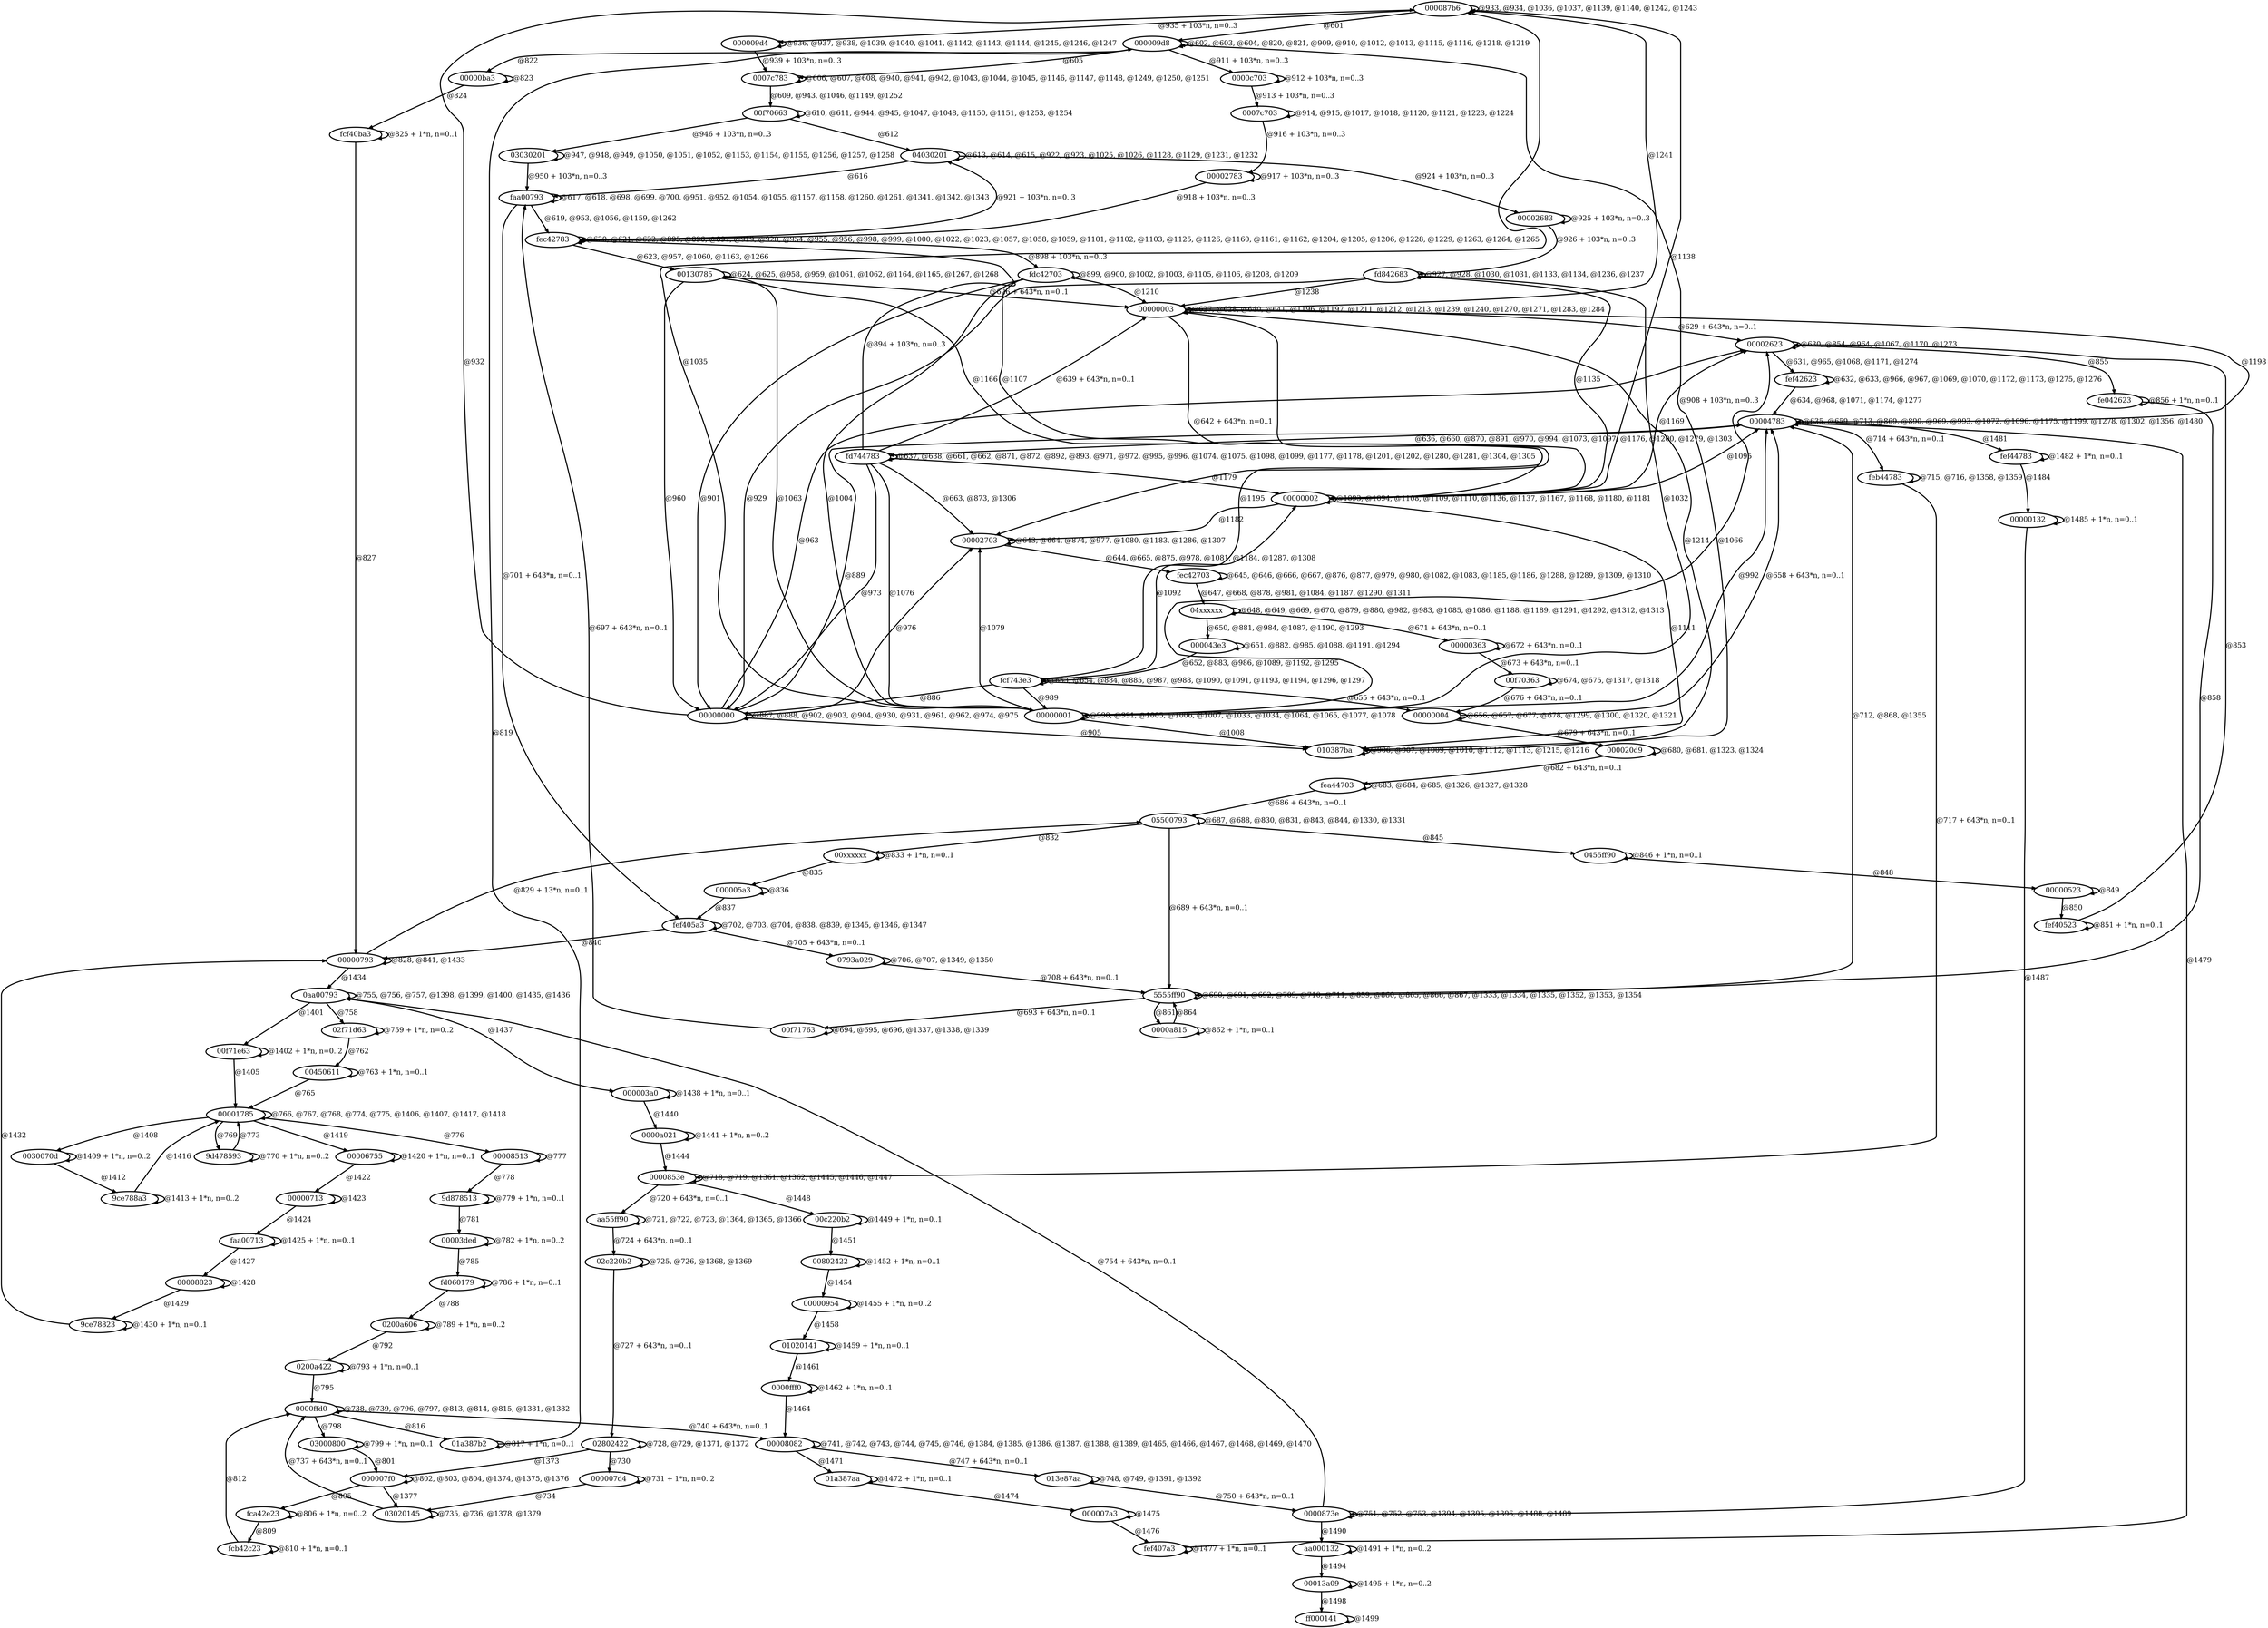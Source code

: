 digraph G {
        node [style=rounded, penwidth=3, fontsize=20, shape=oval];
        "000087b6" -> "000009d8" [label="@601", color=black,arrowsize=1,style=bold,penwidth=3,fontsize=20];
"000009d8" -> "000009d8" [label="@602, @603, @604, @820, @821, @909, @910, @1012, @1013, @1115, @1116, @1218, @1219", color=black,arrowsize=1,style=bold,penwidth=3,fontsize=20];
"000009d8" -> "0007c783" [label="@605", color=black,arrowsize=1,style=bold,penwidth=3,fontsize=20];
"0007c783" -> "0007c783" [label="@606, @607, @608, @940, @941, @942, @1043, @1044, @1045, @1146, @1147, @1148, @1249, @1250, @1251", color=black,arrowsize=1,style=bold,penwidth=3,fontsize=20];
"0007c783" -> "00f70663" [label="@609, @943, @1046, @1149, @1252", color=black,arrowsize=1,style=bold,penwidth=3,fontsize=20];
"00f70663" -> "00f70663" [label="@610, @611, @944, @945, @1047, @1048, @1150, @1151, @1253, @1254", color=black,arrowsize=1,style=bold,penwidth=3,fontsize=20];
"00f70663" -> "04030201" [label="@612", color=black,arrowsize=1,style=bold,penwidth=3,fontsize=20];
"04030201" -> "04030201" [label="@613, @614, @615, @922, @923, @1025, @1026, @1128, @1129, @1231, @1232", color=black,arrowsize=1,style=bold,penwidth=3,fontsize=20];
"04030201" -> "faa00793" [label="@616", color=black,arrowsize=1,style=bold,penwidth=3,fontsize=20];
"faa00793" -> "faa00793" [label="@617, @618, @698, @699, @700, @951, @952, @1054, @1055, @1157, @1158, @1260, @1261, @1341, @1342, @1343", color=black,arrowsize=1,style=bold,penwidth=3,fontsize=20];
"faa00793" -> "fec42783" [label="@619, @953, @1056, @1159, @1262", color=black,arrowsize=1,style=bold,penwidth=3,fontsize=20];
"fec42783" -> "fec42783" [label="@620, @621, @622, @895, @896, @897, @919, @920, @954, @955, @956, @998, @999, @1000, @1022, @1023, @1057, @1058, @1059, @1101, @1102, @1103, @1125, @1126, @1160, @1161, @1162, @1204, @1205, @1206, @1228, @1229, @1263, @1264, @1265", color=black,arrowsize=1,style=bold,penwidth=3,fontsize=20];
"fec42783" -> "00130785" [label="@623, @957, @1060, @1163, @1266", color=black,arrowsize=1,style=bold,penwidth=3,fontsize=20];
"00130785" -> "00130785" [label="@624, @625, @958, @959, @1061, @1062, @1164, @1165, @1267, @1268", color=black,arrowsize=1,style=bold,penwidth=3,fontsize=20];
"00130785" -> "00000003" [label="@626 + 643*n, n=0..1", color=black,arrowsize=1,style=bold,penwidth=3,fontsize=20];
"00000003" -> "00000003" [label="@627, @628, @640, @641, @1196, @1197, @1211, @1212, @1213, @1239, @1240, @1270, @1271, @1283, @1284", color=black,arrowsize=1,style=bold,penwidth=3,fontsize=20];
"00000003" -> "00002623" [label="@629 + 643*n, n=0..1", color=black,arrowsize=1,style=bold,penwidth=3,fontsize=20];
"00002623" -> "00002623" [label="@630, @854, @964, @1067, @1170, @1273", color=black,arrowsize=1,style=bold,penwidth=3,fontsize=20];
"00002623" -> "fef42623" [label="@631, @965, @1068, @1171, @1274", color=black,arrowsize=1,style=bold,penwidth=3,fontsize=20];
"fef42623" -> "fef42623" [label="@632, @633, @966, @967, @1069, @1070, @1172, @1173, @1275, @1276", color=black,arrowsize=1,style=bold,penwidth=3,fontsize=20];
"fef42623" -> "00004783" [label="@634, @968, @1071, @1174, @1277", color=black,arrowsize=1,style=bold,penwidth=3,fontsize=20];
"00004783" -> "00004783" [label="@635, @659, @713, @869, @890, @969, @993, @1072, @1096, @1175, @1199, @1278, @1302, @1356, @1480", color=black,arrowsize=1,style=bold,penwidth=3,fontsize=20];
"00004783" -> "fd744783" [label="@636, @660, @870, @891, @970, @994, @1073, @1097, @1176, @1200, @1279, @1303", color=black,arrowsize=1,style=bold,penwidth=3,fontsize=20];
"fd744783" -> "fd744783" [label="@637, @638, @661, @662, @871, @872, @892, @893, @971, @972, @995, @996, @1074, @1075, @1098, @1099, @1177, @1178, @1201, @1202, @1280, @1281, @1304, @1305", color=black,arrowsize=1,style=bold,penwidth=3,fontsize=20];
"fd744783" -> "00000003" [label="@639 + 643*n, n=0..1", color=black,arrowsize=1,style=bold,penwidth=3,fontsize=20];
"00000003" -> "00002703" [label="@642 + 643*n, n=0..1", color=black,arrowsize=1,style=bold,penwidth=3,fontsize=20];
"00002703" -> "00002703" [label="@643, @664, @874, @977, @1080, @1183, @1286, @1307", color=black,arrowsize=1,style=bold,penwidth=3,fontsize=20];
"00002703" -> "fec42703" [label="@644, @665, @875, @978, @1081, @1184, @1287, @1308", color=black,arrowsize=1,style=bold,penwidth=3,fontsize=20];
"fec42703" -> "fec42703" [label="@645, @646, @666, @667, @876, @877, @979, @980, @1082, @1083, @1185, @1186, @1288, @1289, @1309, @1310", color=black,arrowsize=1,style=bold,penwidth=3,fontsize=20];
"fec42703" -> "04xxxxxx" [label="@647, @668, @878, @981, @1084, @1187, @1290, @1311", color=black,arrowsize=1,style=bold,penwidth=3,fontsize=20];
"04xxxxxx" -> "04xxxxxx" [label="@648, @649, @669, @670, @879, @880, @982, @983, @1085, @1086, @1188, @1189, @1291, @1292, @1312, @1313", color=black,arrowsize=1,style=bold,penwidth=3,fontsize=20];
"04xxxxxx" -> "000043e3" [label="@650, @881, @984, @1087, @1190, @1293", color=black,arrowsize=1,style=bold,penwidth=3,fontsize=20];
"000043e3" -> "000043e3" [label="@651, @882, @985, @1088, @1191, @1294", color=black,arrowsize=1,style=bold,penwidth=3,fontsize=20];
"000043e3" -> "fcf743e3" [label="@652, @883, @986, @1089, @1192, @1295", color=black,arrowsize=1,style=bold,penwidth=3,fontsize=20];
"fcf743e3" -> "fcf743e3" [label="@653, @654, @884, @885, @987, @988, @1090, @1091, @1193, @1194, @1296, @1297", color=black,arrowsize=1,style=bold,penwidth=3,fontsize=20];
"fcf743e3" -> "00000004" [label="@655 + 643*n, n=0..1", color=black,arrowsize=1,style=bold,penwidth=3,fontsize=20];
"00000004" -> "00000004" [label="@656, @657, @677, @678, @1299, @1300, @1320, @1321", color=black,arrowsize=1,style=bold,penwidth=3,fontsize=20];
"00000004" -> "00004783" [label="@658 + 643*n, n=0..1", color=black,arrowsize=1,style=bold,penwidth=3,fontsize=20];
"fd744783" -> "00002703" [label="@663, @873, @1306", color=black,arrowsize=1,style=bold,penwidth=3,fontsize=20];
"04xxxxxx" -> "00000363" [label="@671 + 643*n, n=0..1", color=black,arrowsize=1,style=bold,penwidth=3,fontsize=20];
"00000363" -> "00000363" [label="@672 + 643*n, n=0..1", color=black,arrowsize=1,style=bold,penwidth=3,fontsize=20];
"00000363" -> "00f70363" [label="@673 + 643*n, n=0..1", color=black,arrowsize=1,style=bold,penwidth=3,fontsize=20];
"00f70363" -> "00f70363" [label="@674, @675, @1317, @1318", color=black,arrowsize=1,style=bold,penwidth=3,fontsize=20];
"00f70363" -> "00000004" [label="@676 + 643*n, n=0..1", color=black,arrowsize=1,style=bold,penwidth=3,fontsize=20];
"00000004" -> "000020d9" [label="@679 + 643*n, n=0..1", color=black,arrowsize=1,style=bold,penwidth=3,fontsize=20];
"000020d9" -> "000020d9" [label="@680, @681, @1323, @1324", color=black,arrowsize=1,style=bold,penwidth=3,fontsize=20];
"000020d9" -> "fea44703" [label="@682 + 643*n, n=0..1", color=black,arrowsize=1,style=bold,penwidth=3,fontsize=20];
"fea44703" -> "fea44703" [label="@683, @684, @685, @1326, @1327, @1328", color=black,arrowsize=1,style=bold,penwidth=3,fontsize=20];
"fea44703" -> "05500793" [label="@686 + 643*n, n=0..1", color=black,arrowsize=1,style=bold,penwidth=3,fontsize=20];
"05500793" -> "05500793" [label="@687, @688, @830, @831, @843, @844, @1330, @1331", color=black,arrowsize=1,style=bold,penwidth=3,fontsize=20];
"05500793" -> "5555ff90" [label="@689 + 643*n, n=0..1", color=black,arrowsize=1,style=bold,penwidth=3,fontsize=20];
"5555ff90" -> "5555ff90" [label="@690, @691, @692, @709, @710, @711, @859, @860, @865, @866, @867, @1333, @1334, @1335, @1352, @1353, @1354", color=black,arrowsize=1,style=bold,penwidth=3,fontsize=20];
"5555ff90" -> "00f71763" [label="@693 + 643*n, n=0..1", color=black,arrowsize=1,style=bold,penwidth=3,fontsize=20];
"00f71763" -> "00f71763" [label="@694, @695, @696, @1337, @1338, @1339", color=black,arrowsize=1,style=bold,penwidth=3,fontsize=20];
"00f71763" -> "faa00793" [label="@697 + 643*n, n=0..1", color=black,arrowsize=1,style=bold,penwidth=3,fontsize=20];
"faa00793" -> "fef405a3" [label="@701 + 643*n, n=0..1", color=black,arrowsize=1,style=bold,penwidth=3,fontsize=20];
"fef405a3" -> "fef405a3" [label="@702, @703, @704, @838, @839, @1345, @1346, @1347", color=black,arrowsize=1,style=bold,penwidth=3,fontsize=20];
"fef405a3" -> "0793a029" [label="@705 + 643*n, n=0..1", color=black,arrowsize=1,style=bold,penwidth=3,fontsize=20];
"0793a029" -> "0793a029" [label="@706, @707, @1349, @1350", color=black,arrowsize=1,style=bold,penwidth=3,fontsize=20];
"0793a029" -> "5555ff90" [label="@708 + 643*n, n=0..1", color=black,arrowsize=1,style=bold,penwidth=3,fontsize=20];
"5555ff90" -> "00004783" [label="@712, @868, @1355", color=black,arrowsize=1,style=bold,penwidth=3,fontsize=20];
"00004783" -> "feb44783" [label="@714 + 643*n, n=0..1", color=black,arrowsize=1,style=bold,penwidth=3,fontsize=20];
"feb44783" -> "feb44783" [label="@715, @716, @1358, @1359", color=black,arrowsize=1,style=bold,penwidth=3,fontsize=20];
"feb44783" -> "0000853e" [label="@717 + 643*n, n=0..1", color=black,arrowsize=1,style=bold,penwidth=3,fontsize=20];
"0000853e" -> "0000853e" [label="@718, @719, @1361, @1362, @1445, @1446, @1447", color=black,arrowsize=1,style=bold,penwidth=3,fontsize=20];
"0000853e" -> "aa55ff90" [label="@720 + 643*n, n=0..1", color=black,arrowsize=1,style=bold,penwidth=3,fontsize=20];
"aa55ff90" -> "aa55ff90" [label="@721, @722, @723, @1364, @1365, @1366", color=black,arrowsize=1,style=bold,penwidth=3,fontsize=20];
"aa55ff90" -> "02c220b2" [label="@724 + 643*n, n=0..1", color=black,arrowsize=1,style=bold,penwidth=3,fontsize=20];
"02c220b2" -> "02c220b2" [label="@725, @726, @1368, @1369", color=black,arrowsize=1,style=bold,penwidth=3,fontsize=20];
"02c220b2" -> "02802422" [label="@727 + 643*n, n=0..1", color=black,arrowsize=1,style=bold,penwidth=3,fontsize=20];
"02802422" -> "02802422" [label="@728, @729, @1371, @1372", color=black,arrowsize=1,style=bold,penwidth=3,fontsize=20];
"02802422" -> "000007d4" [label="@730", color=black,arrowsize=1,style=bold,penwidth=3,fontsize=20];
"000007d4" -> "000007d4" [label="@731 + 1*n, n=0..2", color=black,arrowsize=1,style=bold,penwidth=3,fontsize=20];
"000007d4" -> "03020145" [label="@734", color=black,arrowsize=1,style=bold,penwidth=3,fontsize=20];
"03020145" -> "03020145" [label="@735, @736, @1378, @1379", color=black,arrowsize=1,style=bold,penwidth=3,fontsize=20];
"03020145" -> "0000ffd0" [label="@737 + 643*n, n=0..1", color=black,arrowsize=1,style=bold,penwidth=3,fontsize=20];
"0000ffd0" -> "0000ffd0" [label="@738, @739, @796, @797, @813, @814, @815, @1381, @1382", color=black,arrowsize=1,style=bold,penwidth=3,fontsize=20];
"0000ffd0" -> "00008082" [label="@740 + 643*n, n=0..1", color=black,arrowsize=1,style=bold,penwidth=3,fontsize=20];
"00008082" -> "00008082" [label="@741, @742, @743, @744, @745, @746, @1384, @1385, @1386, @1387, @1388, @1389, @1465, @1466, @1467, @1468, @1469, @1470", color=black,arrowsize=1,style=bold,penwidth=3,fontsize=20];
"00008082" -> "013e87aa" [label="@747 + 643*n, n=0..1", color=black,arrowsize=1,style=bold,penwidth=3,fontsize=20];
"013e87aa" -> "013e87aa" [label="@748, @749, @1391, @1392", color=black,arrowsize=1,style=bold,penwidth=3,fontsize=20];
"013e87aa" -> "0000873e" [label="@750 + 643*n, n=0..1", color=black,arrowsize=1,style=bold,penwidth=3,fontsize=20];
"0000873e" -> "0000873e" [label="@751, @752, @753, @1394, @1395, @1396, @1488, @1489", color=black,arrowsize=1,style=bold,penwidth=3,fontsize=20];
"0000873e" -> "0aa00793" [label="@754 + 643*n, n=0..1", color=black,arrowsize=1,style=bold,penwidth=3,fontsize=20];
"0aa00793" -> "0aa00793" [label="@755, @756, @757, @1398, @1399, @1400, @1435, @1436", color=black,arrowsize=1,style=bold,penwidth=3,fontsize=20];
"0aa00793" -> "02f71d63" [label="@758", color=black,arrowsize=1,style=bold,penwidth=3,fontsize=20];
"02f71d63" -> "02f71d63" [label="@759 + 1*n, n=0..2", color=black,arrowsize=1,style=bold,penwidth=3,fontsize=20];
"02f71d63" -> "00450611" [label="@762", color=black,arrowsize=1,style=bold,penwidth=3,fontsize=20];
"00450611" -> "00450611" [label="@763 + 1*n, n=0..1", color=black,arrowsize=1,style=bold,penwidth=3,fontsize=20];
"00450611" -> "00001785" [label="@765", color=black,arrowsize=1,style=bold,penwidth=3,fontsize=20];
"00001785" -> "00001785" [label="@766, @767, @768, @774, @775, @1406, @1407, @1417, @1418", color=black,arrowsize=1,style=bold,penwidth=3,fontsize=20];
"00001785" -> "9d478593" [label="@769", color=black,arrowsize=1,style=bold,penwidth=3,fontsize=20];
"9d478593" -> "9d478593" [label="@770 + 1*n, n=0..2", color=black,arrowsize=1,style=bold,penwidth=3,fontsize=20];
"9d478593" -> "00001785" [label="@773", color=black,arrowsize=1,style=bold,penwidth=3,fontsize=20];
"00001785" -> "00008513" [label="@776", color=black,arrowsize=1,style=bold,penwidth=3,fontsize=20];
"00008513" -> "00008513" [label="@777", color=black,arrowsize=1,style=bold,penwidth=3,fontsize=20];
"00008513" -> "9d878513" [label="@778", color=black,arrowsize=1,style=bold,penwidth=3,fontsize=20];
"9d878513" -> "9d878513" [label="@779 + 1*n, n=0..1", color=black,arrowsize=1,style=bold,penwidth=3,fontsize=20];
"9d878513" -> "00003ded" [label="@781", color=black,arrowsize=1,style=bold,penwidth=3,fontsize=20];
"00003ded" -> "00003ded" [label="@782 + 1*n, n=0..2", color=black,arrowsize=1,style=bold,penwidth=3,fontsize=20];
"00003ded" -> "fd060179" [label="@785", color=black,arrowsize=1,style=bold,penwidth=3,fontsize=20];
"fd060179" -> "fd060179" [label="@786 + 1*n, n=0..1", color=black,arrowsize=1,style=bold,penwidth=3,fontsize=20];
"fd060179" -> "0200a606" [label="@788", color=black,arrowsize=1,style=bold,penwidth=3,fontsize=20];
"0200a606" -> "0200a606" [label="@789 + 1*n, n=0..2", color=black,arrowsize=1,style=bold,penwidth=3,fontsize=20];
"0200a606" -> "0200a422" [label="@792", color=black,arrowsize=1,style=bold,penwidth=3,fontsize=20];
"0200a422" -> "0200a422" [label="@793 + 1*n, n=0..1", color=black,arrowsize=1,style=bold,penwidth=3,fontsize=20];
"0200a422" -> "0000ffd0" [label="@795", color=black,arrowsize=1,style=bold,penwidth=3,fontsize=20];
"0000ffd0" -> "03000800" [label="@798", color=black,arrowsize=1,style=bold,penwidth=3,fontsize=20];
"03000800" -> "03000800" [label="@799 + 1*n, n=0..1", color=black,arrowsize=1,style=bold,penwidth=3,fontsize=20];
"03000800" -> "000007f0" [label="@801", color=black,arrowsize=1,style=bold,penwidth=3,fontsize=20];
"000007f0" -> "000007f0" [label="@802, @803, @804, @1374, @1375, @1376", color=black,arrowsize=1,style=bold,penwidth=3,fontsize=20];
"000007f0" -> "fca42e23" [label="@805", color=black,arrowsize=1,style=bold,penwidth=3,fontsize=20];
"fca42e23" -> "fca42e23" [label="@806 + 1*n, n=0..2", color=black,arrowsize=1,style=bold,penwidth=3,fontsize=20];
"fca42e23" -> "fcb42c23" [label="@809", color=black,arrowsize=1,style=bold,penwidth=3,fontsize=20];
"fcb42c23" -> "fcb42c23" [label="@810 + 1*n, n=0..1", color=black,arrowsize=1,style=bold,penwidth=3,fontsize=20];
"fcb42c23" -> "0000ffd0" [label="@812", color=black,arrowsize=1,style=bold,penwidth=3,fontsize=20];
"0000ffd0" -> "01a387b2" [label="@816", color=black,arrowsize=1,style=bold,penwidth=3,fontsize=20];
"01a387b2" -> "01a387b2" [label="@817 + 1*n, n=0..1", color=black,arrowsize=1,style=bold,penwidth=3,fontsize=20];
"01a387b2" -> "000009d8" [label="@819", color=black,arrowsize=1,style=bold,penwidth=3,fontsize=20];
"000009d8" -> "00000ba3" [label="@822", color=black,arrowsize=1,style=bold,penwidth=3,fontsize=20];
"00000ba3" -> "00000ba3" [label="@823", color=black,arrowsize=1,style=bold,penwidth=3,fontsize=20];
"00000ba3" -> "fcf40ba3" [label="@824", color=black,arrowsize=1,style=bold,penwidth=3,fontsize=20];
"fcf40ba3" -> "fcf40ba3" [label="@825 + 1*n, n=0..1", color=black,arrowsize=1,style=bold,penwidth=3,fontsize=20];
"fcf40ba3" -> "00000793" [label="@827", color=black,arrowsize=1,style=bold,penwidth=3,fontsize=20];
"00000793" -> "00000793" [label="@828, @841, @1433", color=black,arrowsize=1,style=bold,penwidth=3,fontsize=20];
"00000793" -> "05500793" [label="@829 + 13*n, n=0..1", color=black,arrowsize=1,style=bold,penwidth=3,fontsize=20];
"05500793" -> "00xxxxxx" [label="@832", color=black,arrowsize=1,style=bold,penwidth=3,fontsize=20];
"00xxxxxx" -> "00xxxxxx" [label="@833 + 1*n, n=0..1", color=black,arrowsize=1,style=bold,penwidth=3,fontsize=20];
"00xxxxxx" -> "000005a3" [label="@835", color=black,arrowsize=1,style=bold,penwidth=3,fontsize=20];
"000005a3" -> "000005a3" [label="@836", color=black,arrowsize=1,style=bold,penwidth=3,fontsize=20];
"000005a3" -> "fef405a3" [label="@837", color=black,arrowsize=1,style=bold,penwidth=3,fontsize=20];
"fef405a3" -> "00000793" [label="@840", color=black,arrowsize=1,style=bold,penwidth=3,fontsize=20];
"05500793" -> "0455ff90" [label="@845", color=black,arrowsize=1,style=bold,penwidth=3,fontsize=20];
"0455ff90" -> "0455ff90" [label="@846 + 1*n, n=0..1", color=black,arrowsize=1,style=bold,penwidth=3,fontsize=20];
"0455ff90" -> "00000523" [label="@848", color=black,arrowsize=1,style=bold,penwidth=3,fontsize=20];
"00000523" -> "00000523" [label="@849", color=black,arrowsize=1,style=bold,penwidth=3,fontsize=20];
"00000523" -> "fef40523" [label="@850", color=black,arrowsize=1,style=bold,penwidth=3,fontsize=20];
"fef40523" -> "fef40523" [label="@851 + 1*n, n=0..1", color=black,arrowsize=1,style=bold,penwidth=3,fontsize=20];
"fef40523" -> "00002623" [label="@853", color=black,arrowsize=1,style=bold,penwidth=3,fontsize=20];
"00002623" -> "fe042623" [label="@855", color=black,arrowsize=1,style=bold,penwidth=3,fontsize=20];
"fe042623" -> "fe042623" [label="@856 + 1*n, n=0..1", color=black,arrowsize=1,style=bold,penwidth=3,fontsize=20];
"fe042623" -> "5555ff90" [label="@858", color=black,arrowsize=1,style=bold,penwidth=3,fontsize=20];
"5555ff90" -> "0000a815" [label="@861", color=black,arrowsize=1,style=bold,penwidth=3,fontsize=20];
"0000a815" -> "0000a815" [label="@862 + 1*n, n=0..1", color=black,arrowsize=1,style=bold,penwidth=3,fontsize=20];
"0000a815" -> "5555ff90" [label="@864", color=black,arrowsize=1,style=bold,penwidth=3,fontsize=20];
"fcf743e3" -> "00000000" [label="@886", color=black,arrowsize=1,style=bold,penwidth=3,fontsize=20];
"00000000" -> "00000000" [label="@887, @888, @902, @903, @904, @930, @931, @961, @962, @974, @975", color=black,arrowsize=1,style=bold,penwidth=3,fontsize=20];
"00000000" -> "00004783" [label="@889", color=black,arrowsize=1,style=bold,penwidth=3,fontsize=20];
"fd744783" -> "fec42783" [label="@894 + 103*n, n=0..3", color=black,arrowsize=1,style=bold,penwidth=3,fontsize=20];
"fec42783" -> "fdc42703" [label="@898 + 103*n, n=0..3", color=black,arrowsize=1,style=bold,penwidth=3,fontsize=20];
"fdc42703" -> "fdc42703" [label="@899, @900, @1002, @1003, @1105, @1106, @1208, @1209", color=black,arrowsize=1,style=bold,penwidth=3,fontsize=20];
"fdc42703" -> "00000000" [label="@901", color=black,arrowsize=1,style=bold,penwidth=3,fontsize=20];
"00000000" -> "010387ba" [label="@905", color=black,arrowsize=1,style=bold,penwidth=3,fontsize=20];
"010387ba" -> "010387ba" [label="@906, @907, @1009, @1010, @1112, @1113, @1215, @1216", color=black,arrowsize=1,style=bold,penwidth=3,fontsize=20];
"010387ba" -> "000009d8" [label="@908 + 103*n, n=0..3", color=black,arrowsize=1,style=bold,penwidth=3,fontsize=20];
"000009d8" -> "0000c703" [label="@911 + 103*n, n=0..3", color=black,arrowsize=1,style=bold,penwidth=3,fontsize=20];
"0000c703" -> "0000c703" [label="@912 + 103*n, n=0..3", color=black,arrowsize=1,style=bold,penwidth=3,fontsize=20];
"0000c703" -> "0007c703" [label="@913 + 103*n, n=0..3", color=black,arrowsize=1,style=bold,penwidth=3,fontsize=20];
"0007c703" -> "0007c703" [label="@914, @915, @1017, @1018, @1120, @1121, @1223, @1224", color=black,arrowsize=1,style=bold,penwidth=3,fontsize=20];
"0007c703" -> "00002783" [label="@916 + 103*n, n=0..3", color=black,arrowsize=1,style=bold,penwidth=3,fontsize=20];
"00002783" -> "00002783" [label="@917 + 103*n, n=0..3", color=black,arrowsize=1,style=bold,penwidth=3,fontsize=20];
"00002783" -> "fec42783" [label="@918 + 103*n, n=0..3", color=black,arrowsize=1,style=bold,penwidth=3,fontsize=20];
"fec42783" -> "04030201" [label="@921 + 103*n, n=0..3", color=black,arrowsize=1,style=bold,penwidth=3,fontsize=20];
"04030201" -> "00002683" [label="@924 + 103*n, n=0..3", color=black,arrowsize=1,style=bold,penwidth=3,fontsize=20];
"00002683" -> "00002683" [label="@925 + 103*n, n=0..3", color=black,arrowsize=1,style=bold,penwidth=3,fontsize=20];
"00002683" -> "fd842683" [label="@926 + 103*n, n=0..3", color=black,arrowsize=1,style=bold,penwidth=3,fontsize=20];
"fd842683" -> "fd842683" [label="@927, @928, @1030, @1031, @1133, @1134, @1236, @1237", color=black,arrowsize=1,style=bold,penwidth=3,fontsize=20];
"fd842683" -> "00000000" [label="@929", color=black,arrowsize=1,style=bold,penwidth=3,fontsize=20];
"00000000" -> "000087b6" [label="@932", color=black,arrowsize=1,style=bold,penwidth=3,fontsize=20];
"000087b6" -> "000087b6" [label="@933, @934, @1036, @1037, @1139, @1140, @1242, @1243", color=black,arrowsize=1,style=bold,penwidth=3,fontsize=20];
"000087b6" -> "000009d4" [label="@935 + 103*n, n=0..3", color=black,arrowsize=1,style=bold,penwidth=3,fontsize=20];
"000009d4" -> "000009d4" [label="@936, @937, @938, @1039, @1040, @1041, @1142, @1143, @1144, @1245, @1246, @1247", color=black,arrowsize=1,style=bold,penwidth=3,fontsize=20];
"000009d4" -> "0007c783" [label="@939 + 103*n, n=0..3", color=black,arrowsize=1,style=bold,penwidth=3,fontsize=20];
"00f70663" -> "03030201" [label="@946 + 103*n, n=0..3", color=black,arrowsize=1,style=bold,penwidth=3,fontsize=20];
"03030201" -> "03030201" [label="@947, @948, @949, @1050, @1051, @1052, @1153, @1154, @1155, @1256, @1257, @1258", color=black,arrowsize=1,style=bold,penwidth=3,fontsize=20];
"03030201" -> "faa00793" [label="@950 + 103*n, n=0..3", color=black,arrowsize=1,style=bold,penwidth=3,fontsize=20];
"00130785" -> "00000000" [label="@960", color=black,arrowsize=1,style=bold,penwidth=3,fontsize=20];
"00000000" -> "00002623" [label="@963", color=black,arrowsize=1,style=bold,penwidth=3,fontsize=20];
"fd744783" -> "00000000" [label="@973", color=black,arrowsize=1,style=bold,penwidth=3,fontsize=20];
"00000000" -> "00002703" [label="@976", color=black,arrowsize=1,style=bold,penwidth=3,fontsize=20];
"fcf743e3" -> "00000001" [label="@989", color=black,arrowsize=1,style=bold,penwidth=3,fontsize=20];
"00000001" -> "00000001" [label="@990, @991, @1005, @1006, @1007, @1033, @1034, @1064, @1065, @1077, @1078", color=black,arrowsize=1,style=bold,penwidth=3,fontsize=20];
"00000001" -> "00004783" [label="@992", color=black,arrowsize=1,style=bold,penwidth=3,fontsize=20];
"fdc42703" -> "00000001" [label="@1004", color=black,arrowsize=1,style=bold,penwidth=3,fontsize=20];
"00000001" -> "010387ba" [label="@1008", color=black,arrowsize=1,style=bold,penwidth=3,fontsize=20];
"fd842683" -> "00000001" [label="@1032", color=black,arrowsize=1,style=bold,penwidth=3,fontsize=20];
"00000001" -> "000087b6" [label="@1035", color=black,arrowsize=1,style=bold,penwidth=3,fontsize=20];
"00130785" -> "00000001" [label="@1063", color=black,arrowsize=1,style=bold,penwidth=3,fontsize=20];
"00000001" -> "00002623" [label="@1066", color=black,arrowsize=1,style=bold,penwidth=3,fontsize=20];
"fd744783" -> "00000001" [label="@1076", color=black,arrowsize=1,style=bold,penwidth=3,fontsize=20];
"00000001" -> "00002703" [label="@1079", color=black,arrowsize=1,style=bold,penwidth=3,fontsize=20];
"fcf743e3" -> "00000002" [label="@1092", color=black,arrowsize=1,style=bold,penwidth=3,fontsize=20];
"00000002" -> "00000002" [label="@1093, @1094, @1108, @1109, @1110, @1136, @1137, @1167, @1168, @1180, @1181", color=black,arrowsize=1,style=bold,penwidth=3,fontsize=20];
"00000002" -> "00004783" [label="@1095", color=black,arrowsize=1,style=bold,penwidth=3,fontsize=20];
"fdc42703" -> "00000002" [label="@1107", color=black,arrowsize=1,style=bold,penwidth=3,fontsize=20];
"00000002" -> "010387ba" [label="@1111", color=black,arrowsize=1,style=bold,penwidth=3,fontsize=20];
"fd842683" -> "00000002" [label="@1135", color=black,arrowsize=1,style=bold,penwidth=3,fontsize=20];
"00000002" -> "000087b6" [label="@1138", color=black,arrowsize=1,style=bold,penwidth=3,fontsize=20];
"00130785" -> "00000002" [label="@1166", color=black,arrowsize=1,style=bold,penwidth=3,fontsize=20];
"00000002" -> "00002623" [label="@1169", color=black,arrowsize=1,style=bold,penwidth=3,fontsize=20];
"fd744783" -> "00000002" [label="@1179", color=black,arrowsize=1,style=bold,penwidth=3,fontsize=20];
"00000002" -> "00002703" [label="@1182", color=black,arrowsize=1,style=bold,penwidth=3,fontsize=20];
"fcf743e3" -> "00000003" [label="@1195", color=black,arrowsize=1,style=bold,penwidth=3,fontsize=20];
"00000003" -> "00004783" [label="@1198", color=black,arrowsize=1,style=bold,penwidth=3,fontsize=20];
"fdc42703" -> "00000003" [label="@1210", color=black,arrowsize=1,style=bold,penwidth=3,fontsize=20];
"00000003" -> "010387ba" [label="@1214", color=black,arrowsize=1,style=bold,penwidth=3,fontsize=20];
"fd842683" -> "00000003" [label="@1238", color=black,arrowsize=1,style=bold,penwidth=3,fontsize=20];
"00000003" -> "000087b6" [label="@1241", color=black,arrowsize=1,style=bold,penwidth=3,fontsize=20];
"02802422" -> "000007f0" [label="@1373", color=black,arrowsize=1,style=bold,penwidth=3,fontsize=20];
"000007f0" -> "03020145" [label="@1377", color=black,arrowsize=1,style=bold,penwidth=3,fontsize=20];
"0aa00793" -> "00f71e63" [label="@1401", color=black,arrowsize=1,style=bold,penwidth=3,fontsize=20];
"00f71e63" -> "00f71e63" [label="@1402 + 1*n, n=0..2", color=black,arrowsize=1,style=bold,penwidth=3,fontsize=20];
"00f71e63" -> "00001785" [label="@1405", color=black,arrowsize=1,style=bold,penwidth=3,fontsize=20];
"00001785" -> "0030070d" [label="@1408", color=black,arrowsize=1,style=bold,penwidth=3,fontsize=20];
"0030070d" -> "0030070d" [label="@1409 + 1*n, n=0..2", color=black,arrowsize=1,style=bold,penwidth=3,fontsize=20];
"0030070d" -> "9ce788a3" [label="@1412", color=black,arrowsize=1,style=bold,penwidth=3,fontsize=20];
"9ce788a3" -> "9ce788a3" [label="@1413 + 1*n, n=0..2", color=black,arrowsize=1,style=bold,penwidth=3,fontsize=20];
"9ce788a3" -> "00001785" [label="@1416", color=black,arrowsize=1,style=bold,penwidth=3,fontsize=20];
"00001785" -> "00006755" [label="@1419", color=black,arrowsize=1,style=bold,penwidth=3,fontsize=20];
"00006755" -> "00006755" [label="@1420 + 1*n, n=0..1", color=black,arrowsize=1,style=bold,penwidth=3,fontsize=20];
"00006755" -> "00000713" [label="@1422", color=black,arrowsize=1,style=bold,penwidth=3,fontsize=20];
"00000713" -> "00000713" [label="@1423", color=black,arrowsize=1,style=bold,penwidth=3,fontsize=20];
"00000713" -> "faa00713" [label="@1424", color=black,arrowsize=1,style=bold,penwidth=3,fontsize=20];
"faa00713" -> "faa00713" [label="@1425 + 1*n, n=0..1", color=black,arrowsize=1,style=bold,penwidth=3,fontsize=20];
"faa00713" -> "00008823" [label="@1427", color=black,arrowsize=1,style=bold,penwidth=3,fontsize=20];
"00008823" -> "00008823" [label="@1428", color=black,arrowsize=1,style=bold,penwidth=3,fontsize=20];
"00008823" -> "9ce78823" [label="@1429", color=black,arrowsize=1,style=bold,penwidth=3,fontsize=20];
"9ce78823" -> "9ce78823" [label="@1430 + 1*n, n=0..1", color=black,arrowsize=1,style=bold,penwidth=3,fontsize=20];
"9ce78823" -> "00000793" [label="@1432", color=black,arrowsize=1,style=bold,penwidth=3,fontsize=20];
"00000793" -> "0aa00793" [label="@1434", color=black,arrowsize=1,style=bold,penwidth=3,fontsize=20];
"0aa00793" -> "000003a0" [label="@1437", color=black,arrowsize=1,style=bold,penwidth=3,fontsize=20];
"000003a0" -> "000003a0" [label="@1438 + 1*n, n=0..1", color=black,arrowsize=1,style=bold,penwidth=3,fontsize=20];
"000003a0" -> "0000a021" [label="@1440", color=black,arrowsize=1,style=bold,penwidth=3,fontsize=20];
"0000a021" -> "0000a021" [label="@1441 + 1*n, n=0..2", color=black,arrowsize=1,style=bold,penwidth=3,fontsize=20];
"0000a021" -> "0000853e" [label="@1444", color=black,arrowsize=1,style=bold,penwidth=3,fontsize=20];
"0000853e" -> "00c220b2" [label="@1448", color=black,arrowsize=1,style=bold,penwidth=3,fontsize=20];
"00c220b2" -> "00c220b2" [label="@1449 + 1*n, n=0..1", color=black,arrowsize=1,style=bold,penwidth=3,fontsize=20];
"00c220b2" -> "00802422" [label="@1451", color=black,arrowsize=1,style=bold,penwidth=3,fontsize=20];
"00802422" -> "00802422" [label="@1452 + 1*n, n=0..1", color=black,arrowsize=1,style=bold,penwidth=3,fontsize=20];
"00802422" -> "00000954" [label="@1454", color=black,arrowsize=1,style=bold,penwidth=3,fontsize=20];
"00000954" -> "00000954" [label="@1455 + 1*n, n=0..2", color=black,arrowsize=1,style=bold,penwidth=3,fontsize=20];
"00000954" -> "01020141" [label="@1458", color=black,arrowsize=1,style=bold,penwidth=3,fontsize=20];
"01020141" -> "01020141" [label="@1459 + 1*n, n=0..1", color=black,arrowsize=1,style=bold,penwidth=3,fontsize=20];
"01020141" -> "0000fff0" [label="@1461", color=black,arrowsize=1,style=bold,penwidth=3,fontsize=20];
"0000fff0" -> "0000fff0" [label="@1462 + 1*n, n=0..1", color=black,arrowsize=1,style=bold,penwidth=3,fontsize=20];
"0000fff0" -> "00008082" [label="@1464", color=black,arrowsize=1,style=bold,penwidth=3,fontsize=20];
"00008082" -> "01a387aa" [label="@1471", color=black,arrowsize=1,style=bold,penwidth=3,fontsize=20];
"01a387aa" -> "01a387aa" [label="@1472 + 1*n, n=0..1", color=black,arrowsize=1,style=bold,penwidth=3,fontsize=20];
"01a387aa" -> "000007a3" [label="@1474", color=black,arrowsize=1,style=bold,penwidth=3,fontsize=20];
"000007a3" -> "000007a3" [label="@1475", color=black,arrowsize=1,style=bold,penwidth=3,fontsize=20];
"000007a3" -> "fef407a3" [label="@1476", color=black,arrowsize=1,style=bold,penwidth=3,fontsize=20];
"fef407a3" -> "fef407a3" [label="@1477 + 1*n, n=0..1", color=black,arrowsize=1,style=bold,penwidth=3,fontsize=20];
"fef407a3" -> "00004783" [label="@1479", color=black,arrowsize=1,style=bold,penwidth=3,fontsize=20];
"00004783" -> "fef44783" [label="@1481", color=black,arrowsize=1,style=bold,penwidth=3,fontsize=20];
"fef44783" -> "fef44783" [label="@1482 + 1*n, n=0..1", color=black,arrowsize=1,style=bold,penwidth=3,fontsize=20];
"fef44783" -> "00000132" [label="@1484", color=black,arrowsize=1,style=bold,penwidth=3,fontsize=20];
"00000132" -> "00000132" [label="@1485 + 1*n, n=0..1", color=black,arrowsize=1,style=bold,penwidth=3,fontsize=20];
"00000132" -> "0000873e" [label="@1487", color=black,arrowsize=1,style=bold,penwidth=3,fontsize=20];
"0000873e" -> "aa000132" [label="@1490", color=black,arrowsize=1,style=bold,penwidth=3,fontsize=20];
"aa000132" -> "aa000132" [label="@1491 + 1*n, n=0..2", color=black,arrowsize=1,style=bold,penwidth=3,fontsize=20];
"aa000132" -> "00013a09" [label="@1494", color=black,arrowsize=1,style=bold,penwidth=3,fontsize=20];
"00013a09" -> "00013a09" [label="@1495 + 1*n, n=0..2", color=black,arrowsize=1,style=bold,penwidth=3,fontsize=20];
"00013a09" -> "ff000141" [label="@1498", color=black,arrowsize=1,style=bold,penwidth=3,fontsize=20];
"ff000141" -> "ff000141" [label="@1499", color=black,arrowsize=1,style=bold,penwidth=3,fontsize=20];
}
